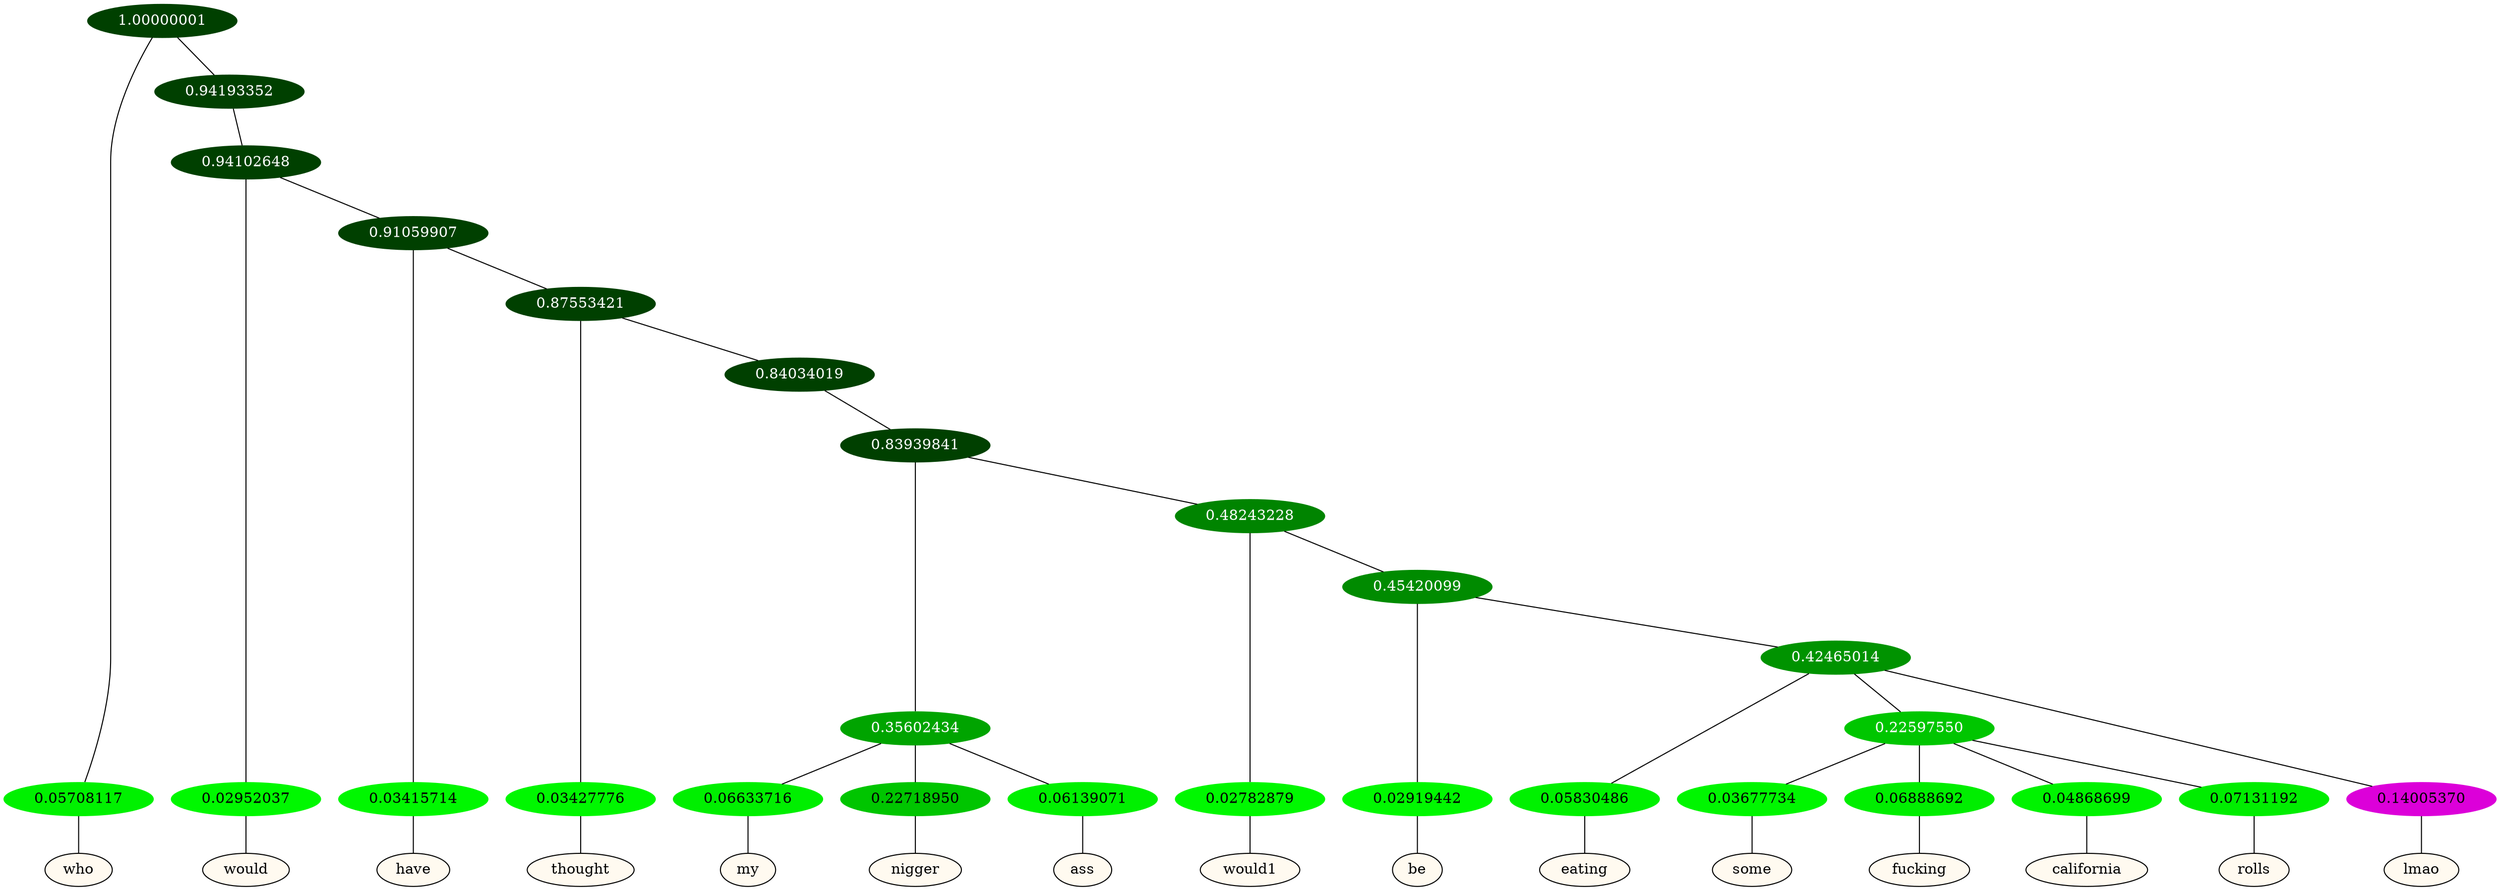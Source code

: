 graph {
	node [format=png height=0.15 nodesep=0.001 ordering=out overlap=prism overlap_scaling=0.01 ranksep=0.001 ratio=0.2 style=filled width=0.15]
	{
		rank=same
		a_w_1 [label=who color=black fillcolor=floralwhite style="filled,solid"]
		a_w_4 [label=would color=black fillcolor=floralwhite style="filled,solid"]
		a_w_6 [label=have color=black fillcolor=floralwhite style="filled,solid"]
		a_w_8 [label=thought color=black fillcolor=floralwhite style="filled,solid"]
		a_w_13 [label=my color=black fillcolor=floralwhite style="filled,solid"]
		a_w_14 [label=nigger color=black fillcolor=floralwhite style="filled,solid"]
		a_w_15 [label=ass color=black fillcolor=floralwhite style="filled,solid"]
		a_w_16 [label=would1 color=black fillcolor=floralwhite style="filled,solid"]
		a_w_18 [label=be color=black fillcolor=floralwhite style="filled,solid"]
		a_w_20 [label=eating color=black fillcolor=floralwhite style="filled,solid"]
		a_w_23 [label=some color=black fillcolor=floralwhite style="filled,solid"]
		a_w_24 [label=fucking color=black fillcolor=floralwhite style="filled,solid"]
		a_w_25 [label=california color=black fillcolor=floralwhite style="filled,solid"]
		a_w_26 [label=rolls color=black fillcolor=floralwhite style="filled,solid"]
		a_w_22 [label=lmao color=black fillcolor=floralwhite style="filled,solid"]
	}
	a_n_1 -- a_w_1
	a_n_4 -- a_w_4
	a_n_6 -- a_w_6
	a_n_8 -- a_w_8
	a_n_13 -- a_w_13
	a_n_14 -- a_w_14
	a_n_15 -- a_w_15
	a_n_16 -- a_w_16
	a_n_18 -- a_w_18
	a_n_20 -- a_w_20
	a_n_23 -- a_w_23
	a_n_24 -- a_w_24
	a_n_25 -- a_w_25
	a_n_26 -- a_w_26
	a_n_22 -- a_w_22
	{
		rank=same
		a_n_1 [label=0.05708117 color="0.334 1.000 0.943" fontcolor=black]
		a_n_4 [label=0.02952037 color="0.334 1.000 0.970" fontcolor=black]
		a_n_6 [label=0.03415714 color="0.334 1.000 0.966" fontcolor=black]
		a_n_8 [label=0.03427776 color="0.334 1.000 0.966" fontcolor=black]
		a_n_13 [label=0.06633716 color="0.334 1.000 0.934" fontcolor=black]
		a_n_14 [label=0.22718950 color="0.334 1.000 0.773" fontcolor=black]
		a_n_15 [label=0.06139071 color="0.334 1.000 0.939" fontcolor=black]
		a_n_16 [label=0.02782879 color="0.334 1.000 0.972" fontcolor=black]
		a_n_18 [label=0.02919442 color="0.334 1.000 0.971" fontcolor=black]
		a_n_20 [label=0.05830486 color="0.334 1.000 0.942" fontcolor=black]
		a_n_23 [label=0.03677734 color="0.334 1.000 0.963" fontcolor=black]
		a_n_24 [label=0.06888692 color="0.334 1.000 0.931" fontcolor=black]
		a_n_25 [label=0.04868699 color="0.334 1.000 0.951" fontcolor=black]
		a_n_26 [label=0.07131192 color="0.334 1.000 0.929" fontcolor=black]
		a_n_22 [label=0.14005370 color="0.835 1.000 0.860" fontcolor=black]
	}
	a_n_0 [label=1.00000001 color="0.334 1.000 0.250" fontcolor=grey99]
	a_n_0 -- a_n_1
	a_n_2 [label=0.94193352 color="0.334 1.000 0.250" fontcolor=grey99]
	a_n_0 -- a_n_2
	a_n_3 [label=0.94102648 color="0.334 1.000 0.250" fontcolor=grey99]
	a_n_2 -- a_n_3
	a_n_3 -- a_n_4
	a_n_5 [label=0.91059907 color="0.334 1.000 0.250" fontcolor=grey99]
	a_n_3 -- a_n_5
	a_n_5 -- a_n_6
	a_n_7 [label=0.87553421 color="0.334 1.000 0.250" fontcolor=grey99]
	a_n_5 -- a_n_7
	a_n_7 -- a_n_8
	a_n_9 [label=0.84034019 color="0.334 1.000 0.250" fontcolor=grey99]
	a_n_7 -- a_n_9
	a_n_10 [label=0.83939841 color="0.334 1.000 0.250" fontcolor=grey99]
	a_n_9 -- a_n_10
	a_n_11 [label=0.35602434 color="0.334 1.000 0.644" fontcolor=grey99]
	a_n_10 -- a_n_11
	a_n_12 [label=0.48243228 color="0.334 1.000 0.518" fontcolor=grey99]
	a_n_10 -- a_n_12
	a_n_11 -- a_n_13
	a_n_11 -- a_n_14
	a_n_11 -- a_n_15
	a_n_12 -- a_n_16
	a_n_17 [label=0.45420099 color="0.334 1.000 0.546" fontcolor=grey99]
	a_n_12 -- a_n_17
	a_n_17 -- a_n_18
	a_n_19 [label=0.42465014 color="0.334 1.000 0.575" fontcolor=grey99]
	a_n_17 -- a_n_19
	a_n_19 -- a_n_20
	a_n_21 [label=0.22597550 color="0.334 1.000 0.774" fontcolor=grey99]
	a_n_19 -- a_n_21
	a_n_19 -- a_n_22
	a_n_21 -- a_n_23
	a_n_21 -- a_n_24
	a_n_21 -- a_n_25
	a_n_21 -- a_n_26
}
